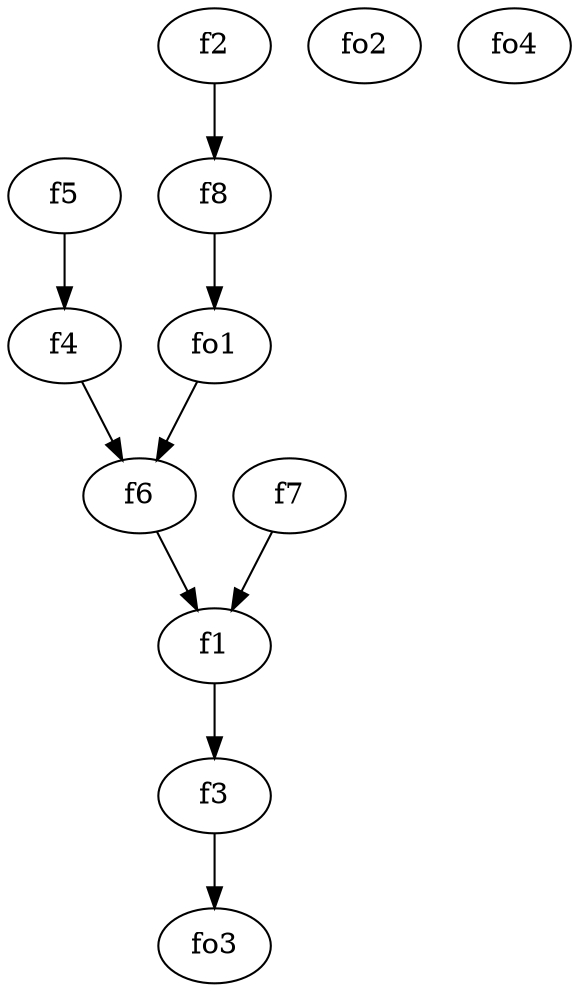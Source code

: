 strict digraph  {
f1;
f2;
f3;
f4;
f5;
f6;
f7;
f8;
fo1;
fo2;
fo3;
fo4;
f1 -> f3  [weight=2];
f2 -> f8  [weight=2];
f3 -> fo3  [weight=2];
f4 -> f6  [weight=2];
f5 -> f4  [weight=2];
f6 -> f1  [weight=2];
f7 -> f1  [weight=2];
f8 -> fo1  [weight=2];
fo1 -> f6  [weight=2];
}
